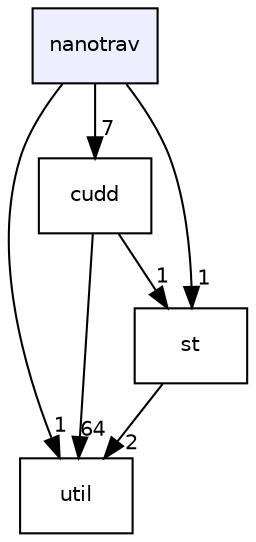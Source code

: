 digraph "nanotrav" {
  compound=true
  node [ fontsize="10", fontname="Helvetica"];
  edge [ labelfontsize="10", labelfontname="Helvetica"];
  dir_88a74a75c078f19c41fef16967c614cb [shape=box, label="nanotrav", style="filled", fillcolor="#eeeeff", pencolor="black", URL="dir_88a74a75c078f19c41fef16967c614cb.html"];
  dir_23ec12649285f9fabf3a6b7380226c28 [shape=box label="util" URL="dir_23ec12649285f9fabf3a6b7380226c28.html"];
  dir_3b2091e045759846649695fb574cbfc8 [shape=box label="cudd" URL="dir_3b2091e045759846649695fb574cbfc8.html"];
  dir_adfe62f17403c5c9faef15746ee82730 [shape=box label="st" URL="dir_adfe62f17403c5c9faef15746ee82730.html"];
  dir_3b2091e045759846649695fb574cbfc8->dir_23ec12649285f9fabf3a6b7380226c28 [headlabel="64", labeldistance=1.5 headhref="dir_000001_000006.html"];
  dir_3b2091e045759846649695fb574cbfc8->dir_adfe62f17403c5c9faef15746ee82730 [headlabel="1", labeldistance=1.5 headhref="dir_000001_000005.html"];
  dir_88a74a75c078f19c41fef16967c614cb->dir_23ec12649285f9fabf3a6b7380226c28 [headlabel="1", labeldistance=1.5 headhref="dir_000004_000006.html"];
  dir_88a74a75c078f19c41fef16967c614cb->dir_3b2091e045759846649695fb574cbfc8 [headlabel="7", labeldistance=1.5 headhref="dir_000004_000001.html"];
  dir_88a74a75c078f19c41fef16967c614cb->dir_adfe62f17403c5c9faef15746ee82730 [headlabel="1", labeldistance=1.5 headhref="dir_000004_000005.html"];
  dir_adfe62f17403c5c9faef15746ee82730->dir_23ec12649285f9fabf3a6b7380226c28 [headlabel="2", labeldistance=1.5 headhref="dir_000005_000006.html"];
}

